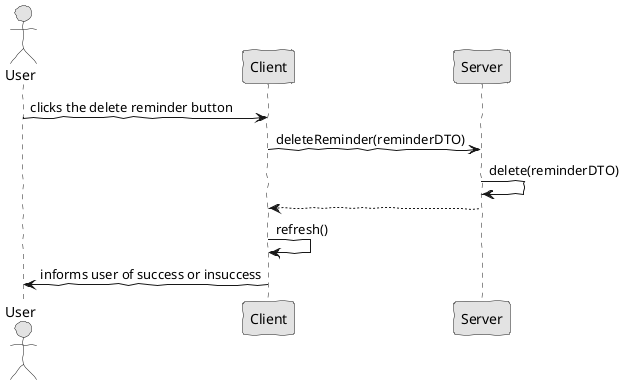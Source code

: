 @startuml  analysis.png
skinparam handwritten true
skinparam monochrome true
skinparam packageStyle rect
skinparam defaultFontName FG Virgil
skinparam shadowing false

actor User

User->Client   : clicks the delete reminder button
Client->Server : deleteReminder(reminderDTO)
Server->Server : delete(reminderDTO)
Server-->Client :
Client->Client : refresh()
Client->User   : informs user of success or insuccess

@enduml